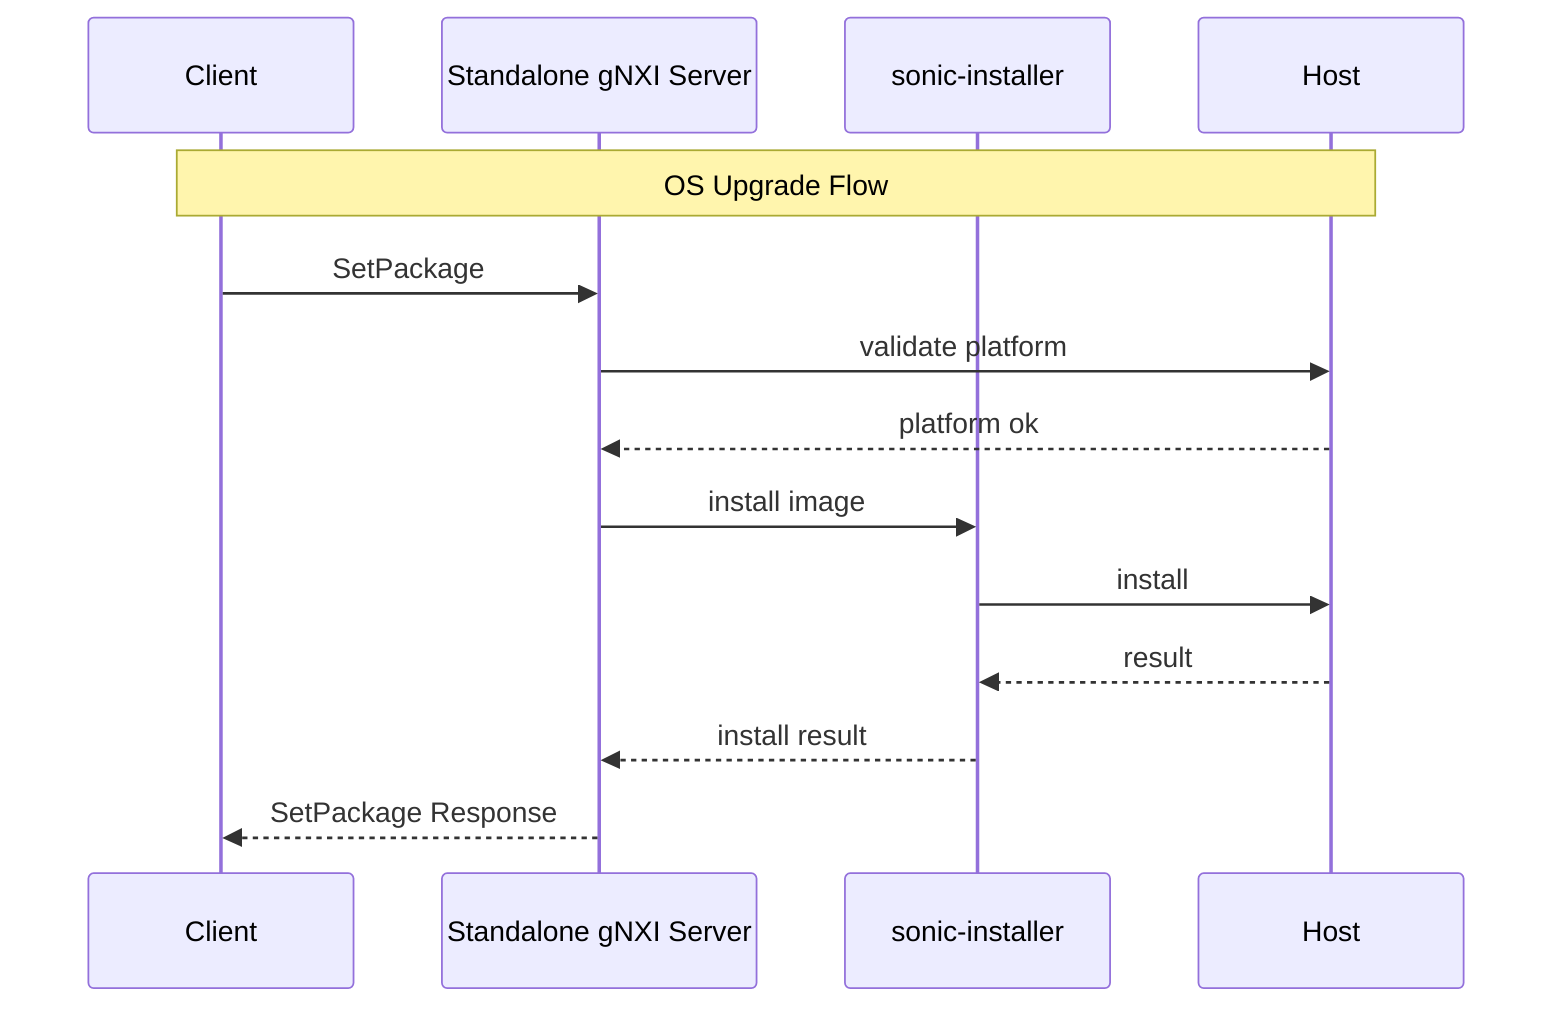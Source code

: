 sequenceDiagram
    participant Client as Client
    participant Service as Standalone gNXI Server
    participant sonic_installer as sonic-installer
    participant Host as Host

    Note over Client,Host: OS Upgrade Flow
    Client->>Service: SetPackage
    Service->>Host: validate platform
    Host-->>Service: platform ok
    Service->>sonic_installer: install image
    sonic_installer->>Host: install
    Host-->>sonic_installer: result
    sonic_installer-->>Service: install result
    Service-->>Client: SetPackage Response